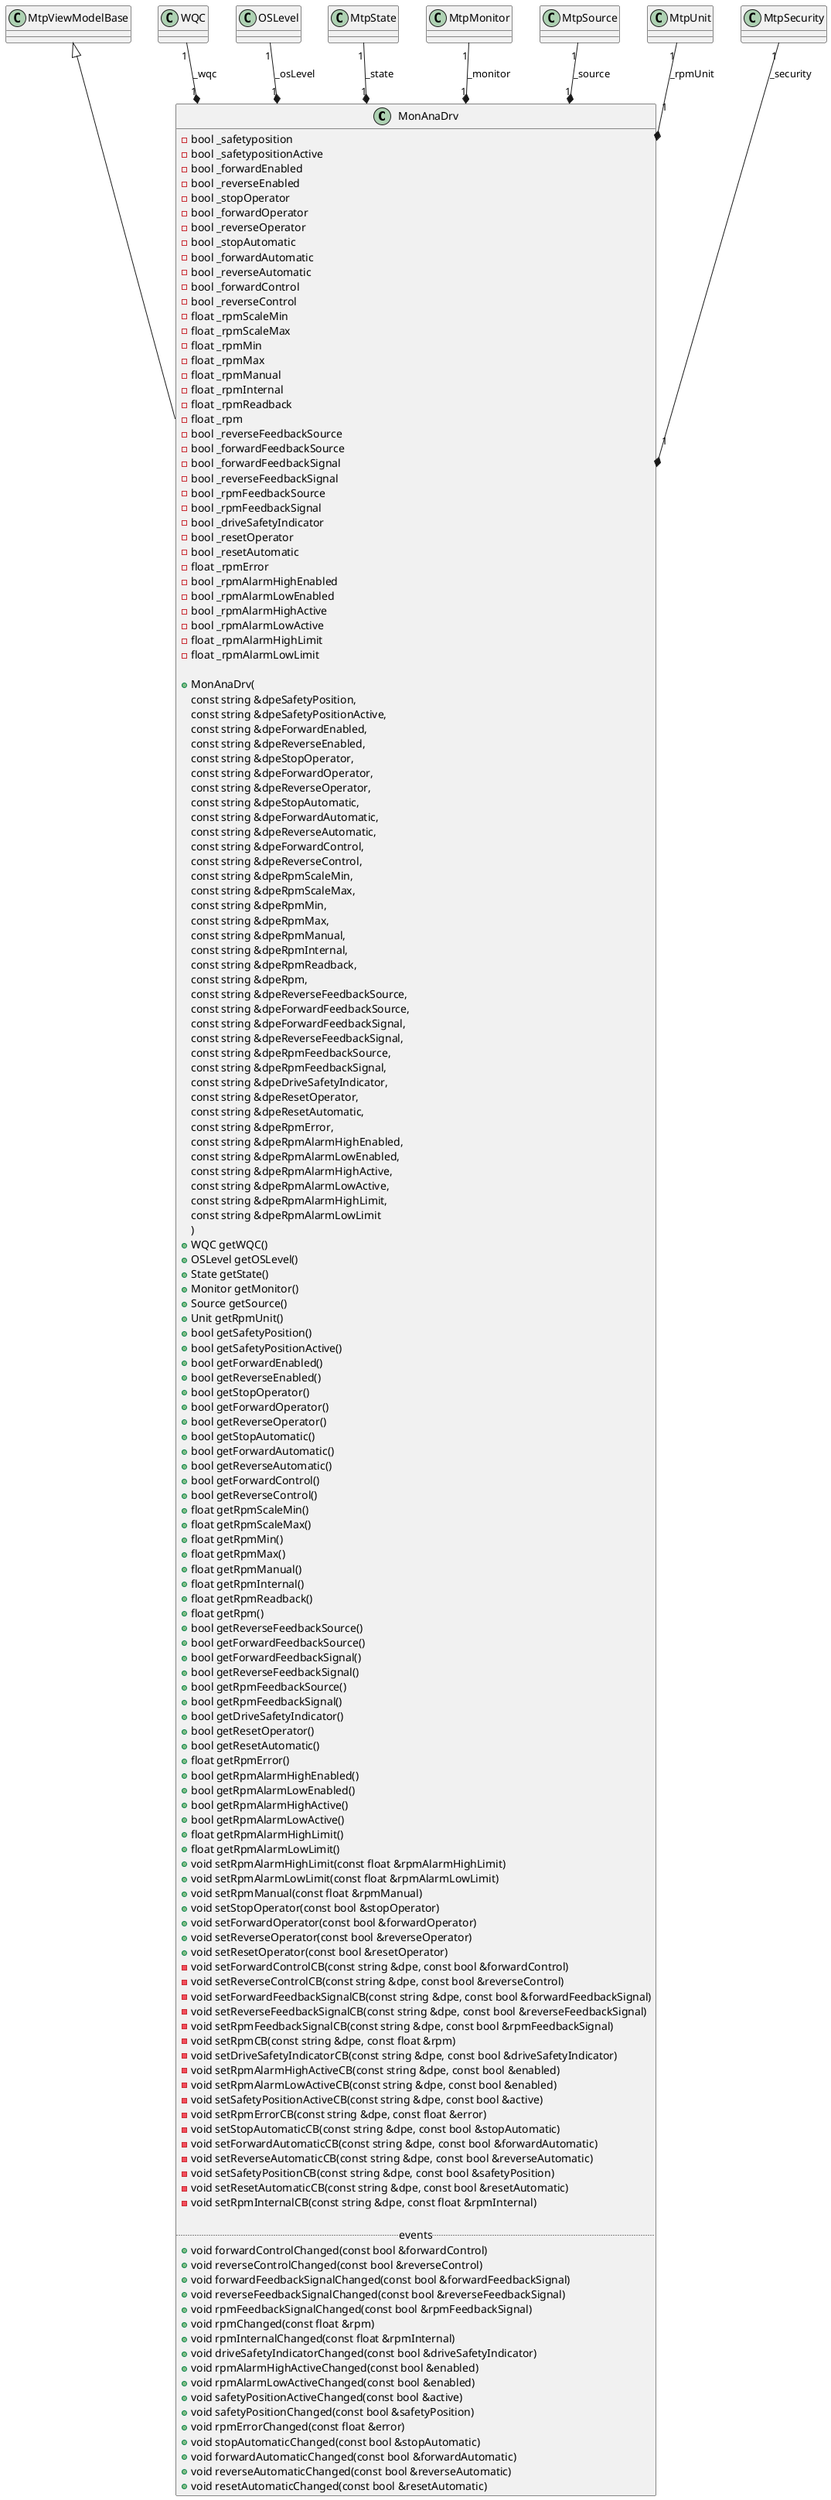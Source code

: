 @startuml MonAnaDrv

class MonAnaDrv
{
    - bool _safetyposition
    - bool _safetypositionActive
    - bool _forwardEnabled
    - bool _reverseEnabled
    - bool _stopOperator
    - bool _forwardOperator
    - bool _reverseOperator
    - bool _stopAutomatic
    - bool _forwardAutomatic
    - bool _reverseAutomatic
    - bool _forwardControl
    - bool _reverseControl
    - float _rpmScaleMin
    - float _rpmScaleMax
    - float _rpmMin
    - float _rpmMax
    - float _rpmManual
    - float _rpmInternal
    - float _rpmReadback
    - float _rpm
    - bool _reverseFeedbackSource
    - bool _forwardFeedbackSource
    - bool _forwardFeedbackSignal
    - bool _reverseFeedbackSignal
    - bool _rpmFeedbackSource
    - bool _rpmFeedbackSignal
    - bool _driveSafetyIndicator
    - bool _resetOperator
    - bool _resetAutomatic
    - float _rpmError
    - bool _rpmAlarmHighEnabled
    - bool _rpmAlarmLowEnabled
    - bool _rpmAlarmHighActive
    - bool _rpmAlarmLowActive
    - float _rpmAlarmHighLimit
    - float _rpmAlarmLowLimit
    
    + MonAnaDrv(
        const string &dpeSafetyPosition,
        const string &dpeSafetyPositionActive,
        const string &dpeForwardEnabled,
        const string &dpeReverseEnabled,
        const string &dpeStopOperator,
        const string &dpeForwardOperator,
        const string &dpeReverseOperator,
        const string &dpeStopAutomatic,
        const string &dpeForwardAutomatic,
        const string &dpeReverseAutomatic,
        const string &dpeForwardControl,
        const string &dpeReverseControl,
        const string &dpeRpmScaleMin,
        const string &dpeRpmScaleMax,
        const string &dpeRpmMin,
        const string &dpeRpmMax,
        const string &dpeRpmManual,
        const string &dpeRpmInternal,
        const string &dpeRpmReadback,
        const string &dpeRpm,
        const string &dpeReverseFeedbackSource,
        const string &dpeForwardFeedbackSource,
        const string &dpeForwardFeedbackSignal,
        const string &dpeReverseFeedbackSignal,
        const string &dpeRpmFeedbackSource,
        const string &dpeRpmFeedbackSignal,
        const string &dpeDriveSafetyIndicator,
        const string &dpeResetOperator,
        const string &dpeResetAutomatic,
        const string &dpeRpmError,
        const string &dpeRpmAlarmHighEnabled,
        const string &dpeRpmAlarmLowEnabled,
        const string &dpeRpmAlarmHighActive,
        const string &dpeRpmAlarmLowActive,
        const string &dpeRpmAlarmHighLimit,
        const string &dpeRpmAlarmLowLimit
    )
    + WQC getWQC()
    + OSLevel getOSLevel()
    + State getState()
    + Monitor getMonitor()
    + Source getSource()
    + Unit getRpmUnit()
    + bool getSafetyPosition()
    + bool getSafetyPositionActive()
    + bool getForwardEnabled()
    + bool getReverseEnabled()
    + bool getStopOperator()
    + bool getForwardOperator()
    + bool getReverseOperator()
    + bool getStopAutomatic()
    + bool getForwardAutomatic()
    + bool getReverseAutomatic()
    + bool getForwardControl()
    + bool getReverseControl()
    + float getRpmScaleMin()
    + float getRpmScaleMax()
    + float getRpmMin()
    + float getRpmMax()
    + float getRpmManual()
    + float getRpmInternal()
    + float getRpmReadback()
    + float getRpm()
    + bool getReverseFeedbackSource()
    + bool getForwardFeedbackSource()
    + bool getForwardFeedbackSignal()
    + bool getReverseFeedbackSignal()
    + bool getRpmFeedbackSource()
    + bool getRpmFeedbackSignal()
    + bool getDriveSafetyIndicator()
    + bool getResetOperator()
    + bool getResetAutomatic()
    + float getRpmError()
    + bool getRpmAlarmHighEnabled()
    + bool getRpmAlarmLowEnabled()
    + bool getRpmAlarmHighActive()
    + bool getRpmAlarmLowActive()
    + float getRpmAlarmHighLimit()
    + float getRpmAlarmLowLimit()
    + void setRpmAlarmHighLimit(const float &rpmAlarmHighLimit)
    + void setRpmAlarmLowLimit(const float &rpmAlarmLowLimit)
    + void setRpmManual(const float &rpmManual)
    + void setStopOperator(const bool &stopOperator)
    + void setForwardOperator(const bool &forwardOperator)
    + void setReverseOperator(const bool &reverseOperator)
    + void setResetOperator(const bool &resetOperator)
    ' DPE: FwdCtrl
    - void setForwardControlCB(const string &dpe, const bool &forwardControl)
    ' DPE: RevCtrl
    - void setReverseControlCB(const string &dpe, const bool &reverseControl)
    ' DPE: FwdFbk
    - void setForwardFeedbackSignalCB(const string &dpe, const bool &forwardFeedbackSignal)
    ' DPE: RevFbk
    - void setReverseFeedbackSignalCB(const string &dpe, const bool &reverseFeedbackSignal)
    ' DPE: RpmFbk
    - void setRpmFeedbackSignalCB(const string &dpe, const bool &rpmFeedbackSignal)
    ' DPE: Rpm
    - void setRpmCB(const string &dpe, const float &rpm)
    ' DPE: Trip
    - void setDriveSafetyIndicatorCB(const string &dpe, const bool &driveSafetyIndicator)
    ' DPE: RpmAHAct
    - void setRpmAlarmHighActiveCB(const string &dpe, const bool &enabled)
    ' DPE: RpmALAct
    - void setRpmAlarmLowActiveCB(const string &dpe, const bool &enabled)
    ' DPE: SafePosAct
    - void setSafetyPositionActiveCB(const string &dpe, const bool &active)
    ' DPE: RpmErr
    - void setRpmErrorCB(const string &dpe, const float &error)
    ' DPE: StopAut
    - void setStopAutomaticCB(const string &dpe, const bool &stopAutomatic)
    ' DPE: FwdAut
    - void setForwardAutomaticCB(const string &dpe, const bool &forwardAutomatic)
    ' DPE: RevAut
    - void setReverseAutomaticCB(const string &dpe, const bool &reverseAutomatic)
    ' DPE: SafePos
    - void setSafetyPositionCB(const string &dpe, const bool &safetyPosition)
    ' DPE: ResetAut
    - void setResetAutomaticCB(const string &dpe, const bool &resetAutomatic)
    ' DPE: RpmInt
    - void setRpmInternalCB(const string &dpe, const float &rpmInternal)

    ..events..
    + void forwardControlChanged(const bool &forwardControl)
    + void reverseControlChanged(const bool &reverseControl)
    + void forwardFeedbackSignalChanged(const bool &forwardFeedbackSignal)
    + void reverseFeedbackSignalChanged(const bool &reverseFeedbackSignal)
    + void rpmFeedbackSignalChanged(const bool &rpmFeedbackSignal)
    + void rpmChanged(const float &rpm)
    + void rpmInternalChanged(const float &rpmInternal)
    + void driveSafetyIndicatorChanged(const bool &driveSafetyIndicator)
    + void rpmAlarmHighActiveChanged(const bool &enabled)
    + void rpmAlarmLowActiveChanged(const bool &enabled)
    + void safetyPositionActiveChanged(const bool &active)
    + void safetyPositionChanged(const bool &safetyPosition)
    + void rpmErrorChanged(const float &error)
    + void stopAutomaticChanged(const bool &stopAutomatic)
    + void forwardAutomaticChanged(const bool &forwardAutomatic)
    + void reverseAutomaticChanged(const bool &reverseAutomatic)
    + void resetAutomaticChanged(const bool &resetAutomatic)
}

MtpViewModelBase <|-- MonAnaDrv
WQC "1" --* "1" MonAnaDrv : _wqc
OSLevel "1" --* "1" MonAnaDrv : _osLevel
' DPE: StateChannel, StateOffAut, StateOpAut, StateAutAut, StateOffOp, StateOpOp, StateAutOp, StateOpAct, StateAutAct, StateOffAct
MtpState "1" --* "1" MonAnaDrv : _state
'DPE: MonEn, MonSafePos, MonStatErr, MonDynErr, MonStatTi, MonDynTi
MtpMonitor "1" --* "1" MonAnaDrv : _monitor
'DPE: SrcChannel, SrcManAut, SrcIntAut, SrcManOp, SrcIntOp, SrcManAct, SrcIntAct
MtpSource "1" --* "1" MonAnaDrv : _source
'DPE: RpmUnit
MtpUnit "1" --* "1" MonAnaDrv : _rpmUnit
'DPE: PermEn, Permit, IntEn, Interlock, ProtEn, Protect
MtpSecurity "1" --* "1" MonAnaDrv : _security
@enduml